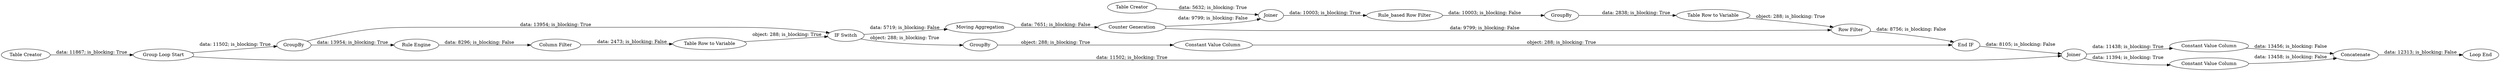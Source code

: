 digraph {
	"-4651076759709625131_10" [label="Table Row to Variable"]
	"-4651076759709625131_18" [label="Column Filter"]
	"-4651076759709625131_19" [label="Table Row to Variable"]
	"-4651076759709625131_5" [label="Table Creator"]
	"-4651076759709625131_17" [label="Rule Engine"]
	"-4651076759709625131_14" [label="Constant Value Column"]
	"-4651076759709625131_9" [label=GroupBy]
	"-4651076759709625131_21" [label=GroupBy]
	"-4651076759709625131_16" [label="Loop End"]
	"-4651076759709625131_15" [label=Concatenate]
	"-4651076759709625131_20" [label="IF Switch"]
	"-4651076759709625131_3" [label="Group Loop Start"]
	"-4651076759709625131_2" [label=GroupBy]
	"-4651076759709625131_1" [label="Table Creator"]
	"-4651076759709625131_4" [label="Moving Aggregation"]
	"-4651076759709625131_7" [label="Counter Generation"]
	"-4651076759709625131_23" [label="End IF"]
	"-4651076759709625131_12" [label=Joiner]
	"-4651076759709625131_11" [label="Row Filter"]
	"-4651076759709625131_13" [label="Constant Value Column"]
	"-4651076759709625131_22" [label="Constant Value Column"]
	"-4651076759709625131_8" [label="Rule_based Row Filter"]
	"-4651076759709625131_6" [label=Joiner]
	"-4651076759709625131_5" -> "-4651076759709625131_6" [label="data: 5632; is_blocking: True"]
	"-4651076759709625131_2" -> "-4651076759709625131_17" [label="data: 13954; is_blocking: True"]
	"-4651076759709625131_15" -> "-4651076759709625131_16" [label="data: 12313; is_blocking: False"]
	"-4651076759709625131_12" -> "-4651076759709625131_14" [label="data: 11438; is_blocking: True"]
	"-4651076759709625131_4" -> "-4651076759709625131_7" [label="data: 7651; is_blocking: False"]
	"-4651076759709625131_7" -> "-4651076759709625131_6" [label="data: 9799; is_blocking: False"]
	"-4651076759709625131_10" -> "-4651076759709625131_11" [label="object: 288; is_blocking: True"]
	"-4651076759709625131_12" -> "-4651076759709625131_13" [label="data: 11394; is_blocking: True"]
	"-4651076759709625131_19" -> "-4651076759709625131_20" [label="object: 288; is_blocking: True"]
	"-4651076759709625131_23" -> "-4651076759709625131_12" [label="data: 8105; is_blocking: False"]
	"-4651076759709625131_20" -> "-4651076759709625131_21" [label="object: 288; is_blocking: True"]
	"-4651076759709625131_2" -> "-4651076759709625131_20" [label="data: 13954; is_blocking: True"]
	"-4651076759709625131_3" -> "-4651076759709625131_12" [label="data: 11502; is_blocking: True"]
	"-4651076759709625131_8" -> "-4651076759709625131_9" [label="data: 10003; is_blocking: False"]
	"-4651076759709625131_17" -> "-4651076759709625131_18" [label="data: 8296; is_blocking: False"]
	"-4651076759709625131_21" -> "-4651076759709625131_22" [label="object: 288; is_blocking: True"]
	"-4651076759709625131_18" -> "-4651076759709625131_19" [label="data: 2473; is_blocking: False"]
	"-4651076759709625131_6" -> "-4651076759709625131_8" [label="data: 10003; is_blocking: True"]
	"-4651076759709625131_22" -> "-4651076759709625131_23" [label="object: 288; is_blocking: True"]
	"-4651076759709625131_20" -> "-4651076759709625131_4" [label="data: 5719; is_blocking: False"]
	"-4651076759709625131_3" -> "-4651076759709625131_2" [label="data: 11502; is_blocking: True"]
	"-4651076759709625131_11" -> "-4651076759709625131_23" [label="data: 8756; is_blocking: False"]
	"-4651076759709625131_7" -> "-4651076759709625131_11" [label="data: 9799; is_blocking: False"]
	"-4651076759709625131_9" -> "-4651076759709625131_10" [label="data: 2838; is_blocking: True"]
	"-4651076759709625131_1" -> "-4651076759709625131_3" [label="data: 11867; is_blocking: True"]
	"-4651076759709625131_14" -> "-4651076759709625131_15" [label="data: 13456; is_blocking: False"]
	"-4651076759709625131_13" -> "-4651076759709625131_15" [label="data: 13458; is_blocking: False"]
	rankdir=LR
}
